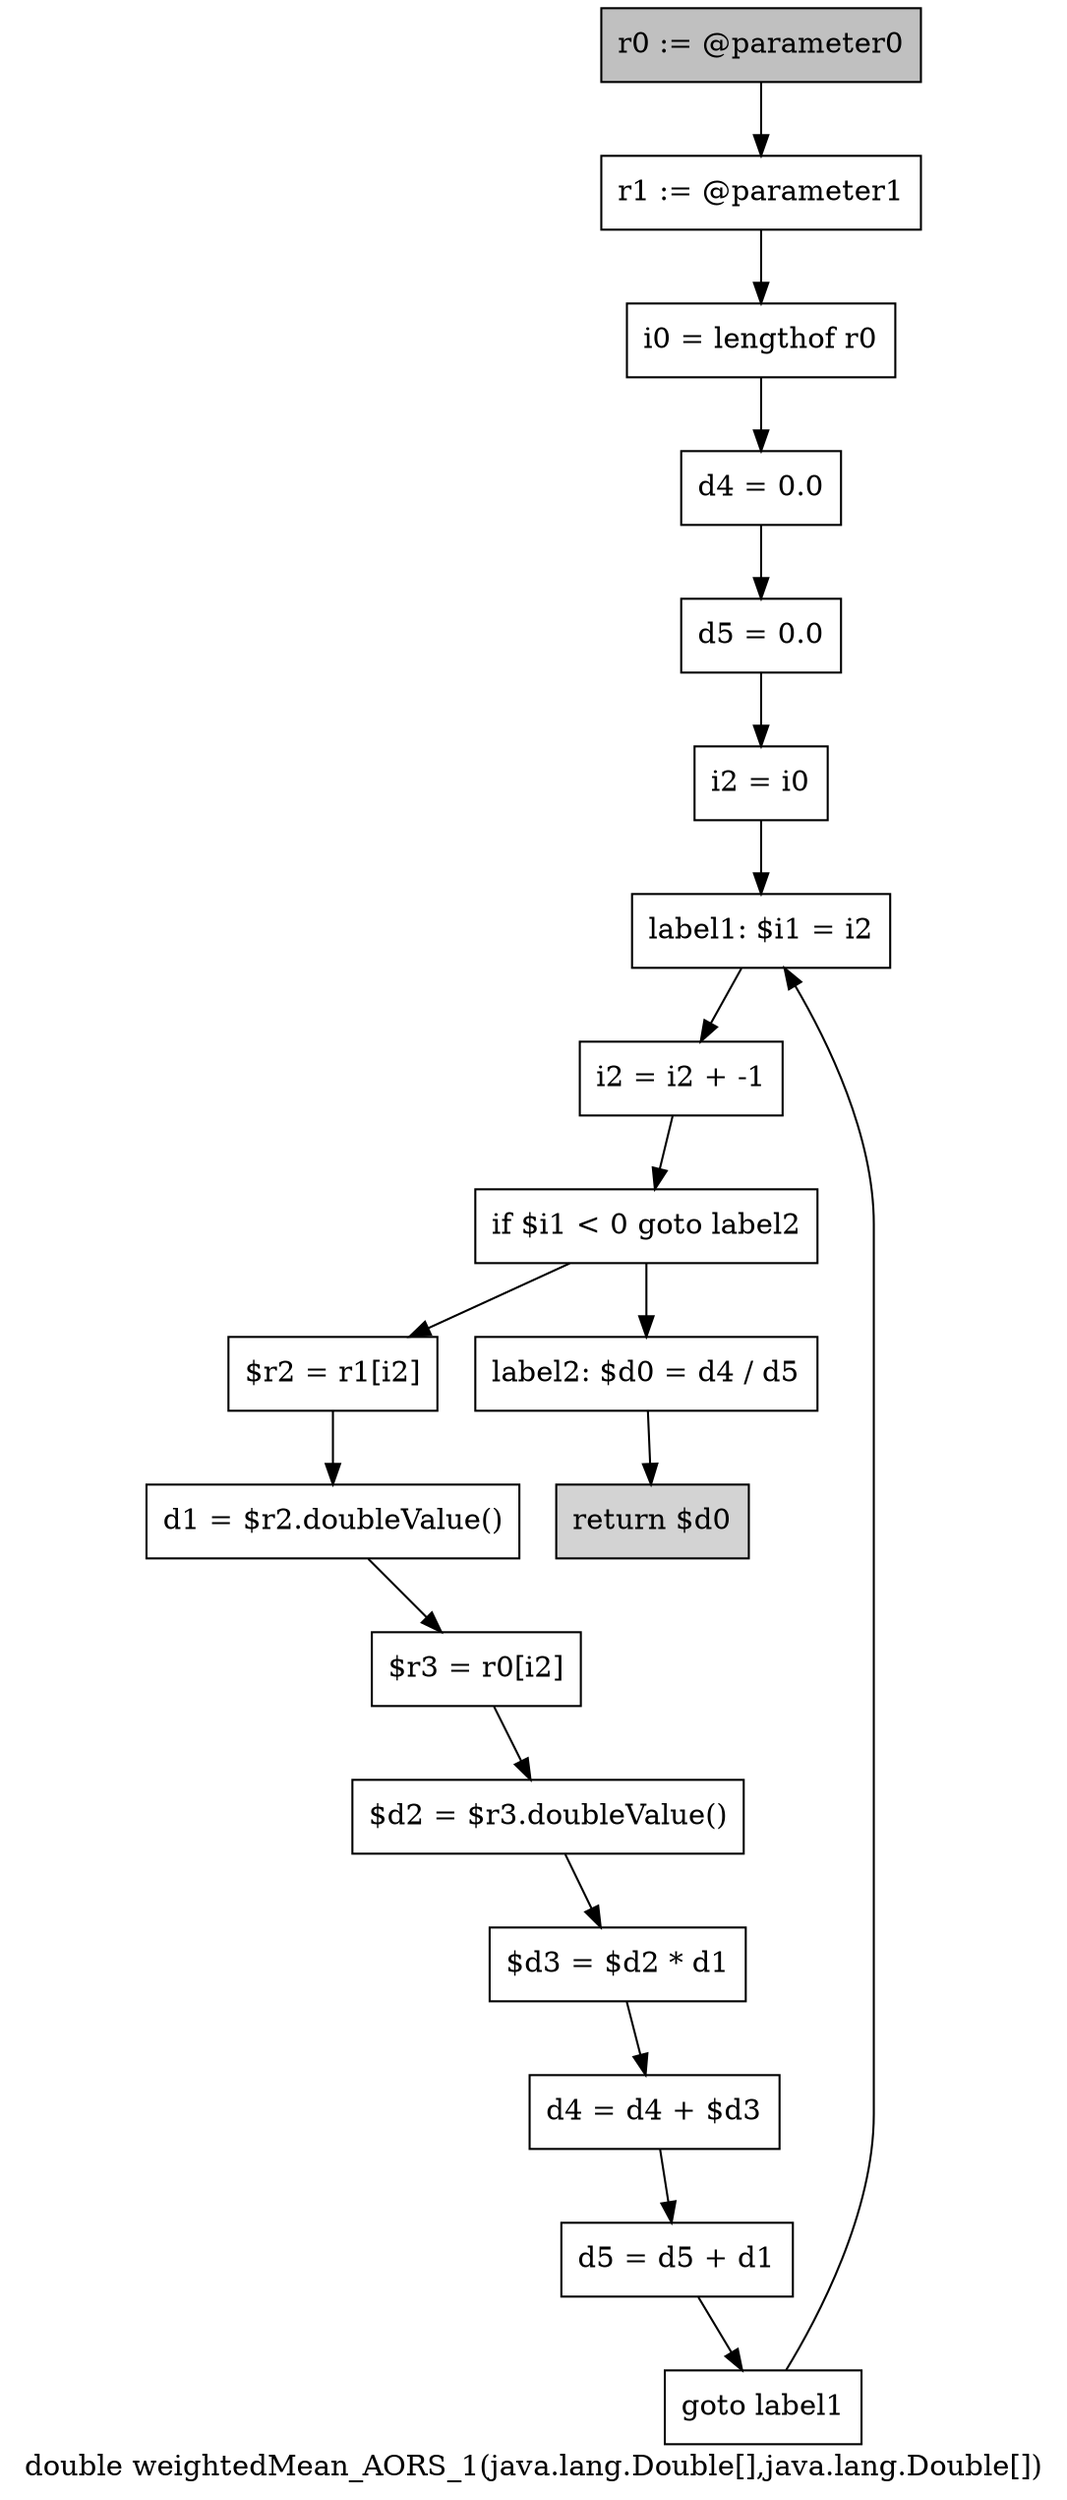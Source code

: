digraph "double weightedMean_AORS_1(java.lang.Double[],java.lang.Double[])" {
    label="double weightedMean_AORS_1(java.lang.Double[],java.lang.Double[])";
    node [shape=box];
    "0" [style=filled,fillcolor=gray,label="r0 := @parameter0",];
    "1" [label="r1 := @parameter1",];
    "0"->"1";
    "2" [label="i0 = lengthof r0",];
    "1"->"2";
    "3" [label="d4 = 0.0",];
    "2"->"3";
    "4" [label="d5 = 0.0",];
    "3"->"4";
    "5" [label="i2 = i0",];
    "4"->"5";
    "6" [label="label1: $i1 = i2",];
    "5"->"6";
    "7" [label="i2 = i2 + -1",];
    "6"->"7";
    "8" [label="if $i1 < 0 goto label2",];
    "7"->"8";
    "9" [label="$r2 = r1[i2]",];
    "8"->"9";
    "17" [label="label2: $d0 = d4 / d5",];
    "8"->"17";
    "10" [label="d1 = $r2.doubleValue()",];
    "9"->"10";
    "11" [label="$r3 = r0[i2]",];
    "10"->"11";
    "12" [label="$d2 = $r3.doubleValue()",];
    "11"->"12";
    "13" [label="$d3 = $d2 * d1",];
    "12"->"13";
    "14" [label="d4 = d4 + $d3",];
    "13"->"14";
    "15" [label="d5 = d5 + d1",];
    "14"->"15";
    "16" [label="goto label1",];
    "15"->"16";
    "16"->"6";
    "18" [style=filled,fillcolor=lightgray,label="return $d0",];
    "17"->"18";
}
